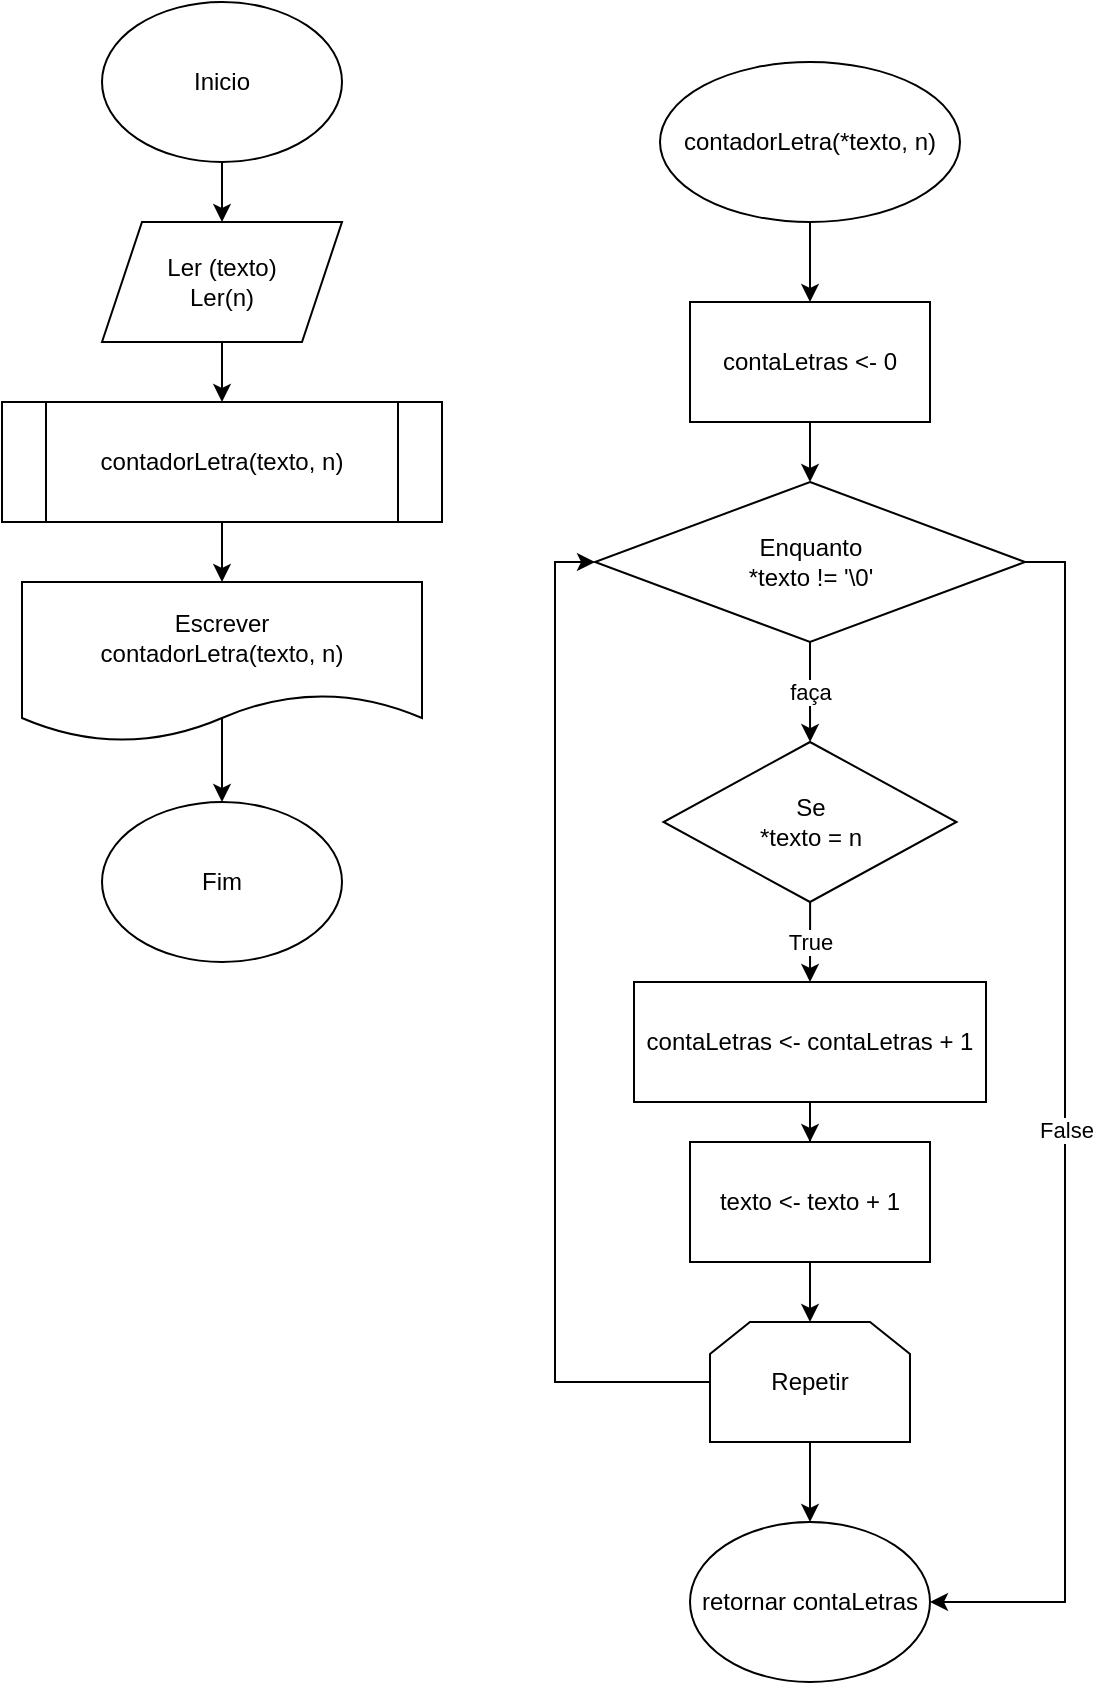 <mxfile version="13.6.5">
    <diagram id="4T4SOvlBnb_TUPs32ZNU" name="Page-1">
        <mxGraphModel dx="230" dy="575" grid="1" gridSize="10" guides="1" tooltips="1" connect="1" arrows="1" fold="1" page="1" pageScale="1" pageWidth="827" pageHeight="1169" math="0" shadow="0">
            <root>
                <mxCell id="0"/>
                <mxCell id="1" parent="0"/>
                <mxCell id="4" value="" style="edgeStyle=orthogonalEdgeStyle;rounded=0;orthogonalLoop=1;jettySize=auto;html=1;" edge="1" parent="1" source="2" target="3">
                    <mxGeometry relative="1" as="geometry"/>
                </mxCell>
                <mxCell id="2" value="Inicio" style="ellipse;whiteSpace=wrap;html=1;" vertex="1" parent="1">
                    <mxGeometry x="60" y="40" width="120" height="80" as="geometry"/>
                </mxCell>
                <mxCell id="7" value="" style="edgeStyle=orthogonalEdgeStyle;rounded=0;orthogonalLoop=1;jettySize=auto;html=1;" edge="1" parent="1" source="3" target="6">
                    <mxGeometry relative="1" as="geometry"/>
                </mxCell>
                <mxCell id="3" value="Ler (texto)&lt;br&gt;Ler(n)" style="shape=parallelogram;perimeter=parallelogramPerimeter;whiteSpace=wrap;html=1;fixedSize=1;" vertex="1" parent="1">
                    <mxGeometry x="60" y="150" width="120" height="60" as="geometry"/>
                </mxCell>
                <mxCell id="9" value="" style="edgeStyle=orthogonalEdgeStyle;rounded=0;orthogonalLoop=1;jettySize=auto;html=1;" edge="1" parent="1" source="6" target="8">
                    <mxGeometry relative="1" as="geometry"/>
                </mxCell>
                <mxCell id="6" value="contadorLetra(texto, n)" style="shape=process;whiteSpace=wrap;html=1;backgroundOutline=1;" vertex="1" parent="1">
                    <mxGeometry x="10" y="240" width="220" height="60" as="geometry"/>
                </mxCell>
                <mxCell id="12" style="edgeStyle=orthogonalEdgeStyle;rounded=0;orthogonalLoop=1;jettySize=auto;html=1;exitX=0.5;exitY=0;exitDx=0;exitDy=0;" edge="1" parent="1" source="8" target="10">
                    <mxGeometry relative="1" as="geometry">
                        <Array as="points">
                            <mxPoint x="120" y="410"/>
                            <mxPoint x="120" y="410"/>
                        </Array>
                    </mxGeometry>
                </mxCell>
                <mxCell id="8" value="Escrever&lt;br&gt;contadorLetra(texto, n)" style="shape=document;whiteSpace=wrap;html=1;boundedLbl=1;" vertex="1" parent="1">
                    <mxGeometry x="20" y="330" width="200" height="80" as="geometry"/>
                </mxCell>
                <mxCell id="10" value="Fim" style="ellipse;whiteSpace=wrap;html=1;" vertex="1" parent="1">
                    <mxGeometry x="60" y="440" width="120" height="80" as="geometry"/>
                </mxCell>
                <mxCell id="15" value="" style="edgeStyle=orthogonalEdgeStyle;rounded=0;orthogonalLoop=1;jettySize=auto;html=1;" edge="1" parent="1" source="13" target="14">
                    <mxGeometry relative="1" as="geometry"/>
                </mxCell>
                <mxCell id="13" value="contadorLetra(*texto, n)" style="ellipse;whiteSpace=wrap;html=1;" vertex="1" parent="1">
                    <mxGeometry x="339" y="70" width="150" height="80" as="geometry"/>
                </mxCell>
                <mxCell id="17" value="" style="edgeStyle=orthogonalEdgeStyle;rounded=0;orthogonalLoop=1;jettySize=auto;html=1;" edge="1" parent="1" source="14" target="16">
                    <mxGeometry relative="1" as="geometry"/>
                </mxCell>
                <mxCell id="14" value="contaLetras &amp;lt;- 0" style="whiteSpace=wrap;html=1;" vertex="1" parent="1">
                    <mxGeometry x="354" y="190" width="120" height="60" as="geometry"/>
                </mxCell>
                <mxCell id="19" value="faça" style="edgeStyle=orthogonalEdgeStyle;rounded=0;orthogonalLoop=1;jettySize=auto;html=1;" edge="1" parent="1" source="16" target="18">
                    <mxGeometry relative="1" as="geometry"/>
                </mxCell>
                <mxCell id="29" value="False" style="edgeStyle=orthogonalEdgeStyle;rounded=0;orthogonalLoop=1;jettySize=auto;html=1;exitX=1;exitY=0.5;exitDx=0;exitDy=0;entryX=1;entryY=0.5;entryDx=0;entryDy=0;" edge="1" parent="1" source="16" target="27">
                    <mxGeometry relative="1" as="geometry"/>
                </mxCell>
                <mxCell id="16" value="Enquanto&lt;br&gt;*texto != '\0'" style="rhombus;whiteSpace=wrap;html=1;" vertex="1" parent="1">
                    <mxGeometry x="306.5" y="280" width="215" height="80" as="geometry"/>
                </mxCell>
                <mxCell id="21" value="True" style="edgeStyle=orthogonalEdgeStyle;rounded=0;orthogonalLoop=1;jettySize=auto;html=1;" edge="1" parent="1" source="18" target="20">
                    <mxGeometry relative="1" as="geometry"/>
                </mxCell>
                <mxCell id="18" value="Se&lt;br&gt;*texto = n" style="rhombus;whiteSpace=wrap;html=1;" vertex="1" parent="1">
                    <mxGeometry x="340.75" y="410" width="146.5" height="80" as="geometry"/>
                </mxCell>
                <mxCell id="23" value="" style="edgeStyle=orthogonalEdgeStyle;rounded=0;orthogonalLoop=1;jettySize=auto;html=1;" edge="1" parent="1" source="20" target="22">
                    <mxGeometry relative="1" as="geometry"/>
                </mxCell>
                <mxCell id="20" value="contaLetras &amp;lt;- contaLetras + 1" style="whiteSpace=wrap;html=1;" vertex="1" parent="1">
                    <mxGeometry x="326" y="530" width="176" height="60" as="geometry"/>
                </mxCell>
                <mxCell id="25" value="" style="edgeStyle=orthogonalEdgeStyle;rounded=0;orthogonalLoop=1;jettySize=auto;html=1;" edge="1" parent="1" source="22" target="24">
                    <mxGeometry relative="1" as="geometry"/>
                </mxCell>
                <mxCell id="22" value="texto &amp;lt;- texto + 1" style="whiteSpace=wrap;html=1;" vertex="1" parent="1">
                    <mxGeometry x="354" y="610" width="120" height="60" as="geometry"/>
                </mxCell>
                <mxCell id="26" style="edgeStyle=orthogonalEdgeStyle;rounded=0;orthogonalLoop=1;jettySize=auto;html=1;exitX=0;exitY=0.5;exitDx=0;exitDy=0;entryX=0;entryY=0.5;entryDx=0;entryDy=0;" edge="1" parent="1" source="24" target="16">
                    <mxGeometry relative="1" as="geometry"/>
                </mxCell>
                <mxCell id="28" value="" style="edgeStyle=orthogonalEdgeStyle;rounded=0;orthogonalLoop=1;jettySize=auto;html=1;" edge="1" parent="1" source="24" target="27">
                    <mxGeometry relative="1" as="geometry"/>
                </mxCell>
                <mxCell id="24" value="Repetir" style="shape=loopLimit;whiteSpace=wrap;html=1;" vertex="1" parent="1">
                    <mxGeometry x="364" y="700" width="100" height="60" as="geometry"/>
                </mxCell>
                <mxCell id="27" value="retornar contaLetras" style="ellipse;whiteSpace=wrap;html=1;" vertex="1" parent="1">
                    <mxGeometry x="354" y="800" width="120" height="80" as="geometry"/>
                </mxCell>
            </root>
        </mxGraphModel>
    </diagram>
</mxfile>